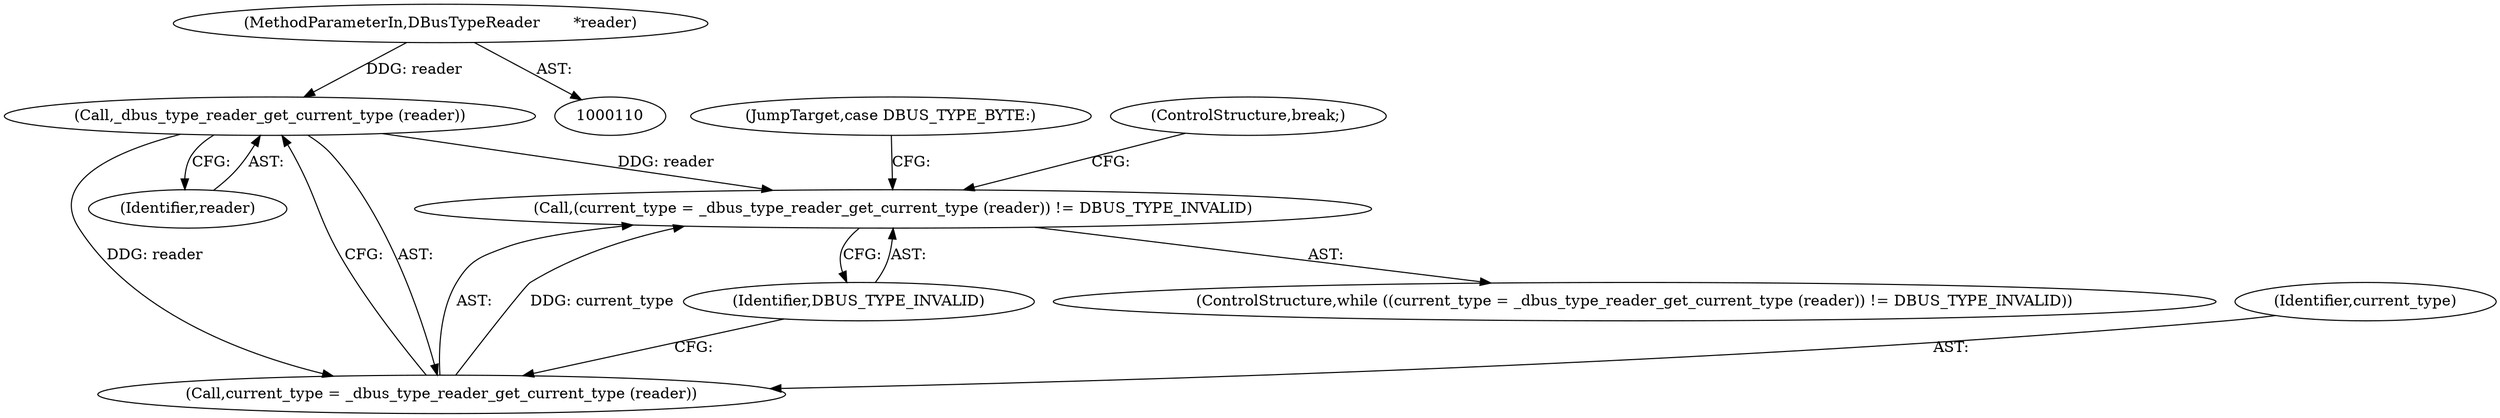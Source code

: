 digraph "0_dbus_7d65a3a6ed8815e34a99c680ac3869fde49dbbd4@pointer" {
"1000111" [label="(MethodParameterIn,DBusTypeReader       *reader)"];
"1000123" [label="(Call,_dbus_type_reader_get_current_type (reader))"];
"1000120" [label="(Call,(current_type = _dbus_type_reader_get_current_type (reader)) != DBUS_TYPE_INVALID)"];
"1000121" [label="(Call,current_type = _dbus_type_reader_get_current_type (reader))"];
"1000122" [label="(Identifier,current_type)"];
"1000121" [label="(Call,current_type = _dbus_type_reader_get_current_type (reader))"];
"1000123" [label="(Call,_dbus_type_reader_get_current_type (reader))"];
"1000120" [label="(Call,(current_type = _dbus_type_reader_get_current_type (reader)) != DBUS_TYPE_INVALID)"];
"1000124" [label="(Identifier,reader)"];
"1000125" [label="(Identifier,DBUS_TYPE_INVALID)"];
"1000119" [label="(ControlStructure,while ((current_type = _dbus_type_reader_get_current_type (reader)) != DBUS_TYPE_INVALID))"];
"1000128" [label="(JumpTarget,case DBUS_TYPE_BYTE:)"];
"1000111" [label="(MethodParameterIn,DBusTypeReader       *reader)"];
"1000748" [label="(ControlStructure,break;)"];
"1000111" -> "1000110"  [label="AST: "];
"1000111" -> "1000123"  [label="DDG: reader"];
"1000123" -> "1000121"  [label="AST: "];
"1000123" -> "1000124"  [label="CFG: "];
"1000124" -> "1000123"  [label="AST: "];
"1000121" -> "1000123"  [label="CFG: "];
"1000123" -> "1000120"  [label="DDG: reader"];
"1000123" -> "1000121"  [label="DDG: reader"];
"1000120" -> "1000119"  [label="AST: "];
"1000120" -> "1000125"  [label="CFG: "];
"1000121" -> "1000120"  [label="AST: "];
"1000125" -> "1000120"  [label="AST: "];
"1000128" -> "1000120"  [label="CFG: "];
"1000748" -> "1000120"  [label="CFG: "];
"1000121" -> "1000120"  [label="DDG: current_type"];
"1000122" -> "1000121"  [label="AST: "];
"1000125" -> "1000121"  [label="CFG: "];
}
